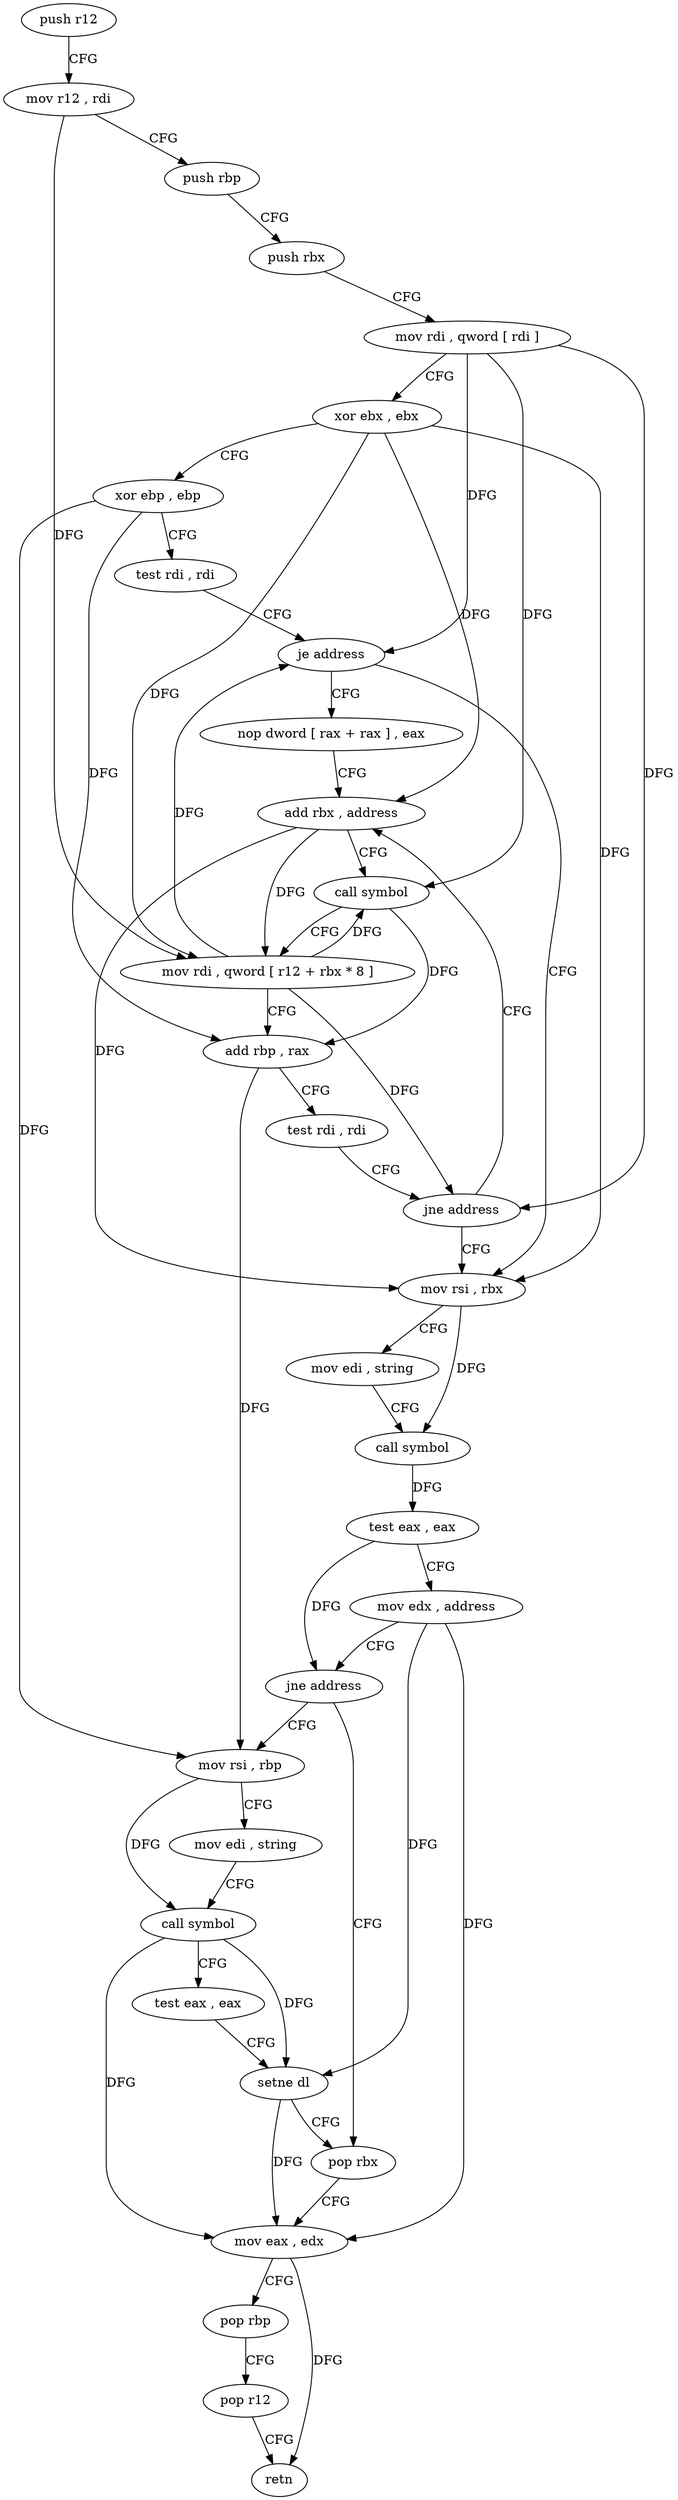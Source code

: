 digraph "func" {
"4260736" [label = "push r12" ]
"4260738" [label = "mov r12 , rdi" ]
"4260741" [label = "push rbp" ]
"4260742" [label = "push rbx" ]
"4260743" [label = "mov rdi , qword [ rdi ]" ]
"4260746" [label = "xor ebx , ebx" ]
"4260748" [label = "xor ebp , ebp" ]
"4260750" [label = "test rdi , rdi" ]
"4260753" [label = "je address" ]
"4260781" [label = "mov rsi , rbx" ]
"4260755" [label = "nop dword [ rax + rax ] , eax" ]
"4260784" [label = "mov edi , string" ]
"4260789" [label = "call symbol" ]
"4260794" [label = "test eax , eax" ]
"4260796" [label = "mov edx , address" ]
"4260801" [label = "jne address" ]
"4260821" [label = "pop rbx" ]
"4260803" [label = "mov rsi , rbp" ]
"4260760" [label = "add rbx , address" ]
"4260822" [label = "mov eax , edx" ]
"4260824" [label = "pop rbp" ]
"4260825" [label = "pop r12" ]
"4260827" [label = "retn" ]
"4260806" [label = "mov edi , string" ]
"4260811" [label = "call symbol" ]
"4260816" [label = "test eax , eax" ]
"4260818" [label = "setne dl" ]
"4260764" [label = "call symbol" ]
"4260769" [label = "mov rdi , qword [ r12 + rbx * 8 ]" ]
"4260773" [label = "add rbp , rax" ]
"4260776" [label = "test rdi , rdi" ]
"4260779" [label = "jne address" ]
"4260736" -> "4260738" [ label = "CFG" ]
"4260738" -> "4260741" [ label = "CFG" ]
"4260738" -> "4260769" [ label = "DFG" ]
"4260741" -> "4260742" [ label = "CFG" ]
"4260742" -> "4260743" [ label = "CFG" ]
"4260743" -> "4260746" [ label = "CFG" ]
"4260743" -> "4260753" [ label = "DFG" ]
"4260743" -> "4260764" [ label = "DFG" ]
"4260743" -> "4260779" [ label = "DFG" ]
"4260746" -> "4260748" [ label = "CFG" ]
"4260746" -> "4260781" [ label = "DFG" ]
"4260746" -> "4260760" [ label = "DFG" ]
"4260746" -> "4260769" [ label = "DFG" ]
"4260748" -> "4260750" [ label = "CFG" ]
"4260748" -> "4260803" [ label = "DFG" ]
"4260748" -> "4260773" [ label = "DFG" ]
"4260750" -> "4260753" [ label = "CFG" ]
"4260753" -> "4260781" [ label = "CFG" ]
"4260753" -> "4260755" [ label = "CFG" ]
"4260781" -> "4260784" [ label = "CFG" ]
"4260781" -> "4260789" [ label = "DFG" ]
"4260755" -> "4260760" [ label = "CFG" ]
"4260784" -> "4260789" [ label = "CFG" ]
"4260789" -> "4260794" [ label = "DFG" ]
"4260794" -> "4260796" [ label = "CFG" ]
"4260794" -> "4260801" [ label = "DFG" ]
"4260796" -> "4260801" [ label = "CFG" ]
"4260796" -> "4260822" [ label = "DFG" ]
"4260796" -> "4260818" [ label = "DFG" ]
"4260801" -> "4260821" [ label = "CFG" ]
"4260801" -> "4260803" [ label = "CFG" ]
"4260821" -> "4260822" [ label = "CFG" ]
"4260803" -> "4260806" [ label = "CFG" ]
"4260803" -> "4260811" [ label = "DFG" ]
"4260760" -> "4260764" [ label = "CFG" ]
"4260760" -> "4260781" [ label = "DFG" ]
"4260760" -> "4260769" [ label = "DFG" ]
"4260822" -> "4260824" [ label = "CFG" ]
"4260822" -> "4260827" [ label = "DFG" ]
"4260824" -> "4260825" [ label = "CFG" ]
"4260825" -> "4260827" [ label = "CFG" ]
"4260806" -> "4260811" [ label = "CFG" ]
"4260811" -> "4260816" [ label = "CFG" ]
"4260811" -> "4260822" [ label = "DFG" ]
"4260811" -> "4260818" [ label = "DFG" ]
"4260816" -> "4260818" [ label = "CFG" ]
"4260818" -> "4260821" [ label = "CFG" ]
"4260818" -> "4260822" [ label = "DFG" ]
"4260764" -> "4260769" [ label = "CFG" ]
"4260764" -> "4260773" [ label = "DFG" ]
"4260769" -> "4260773" [ label = "CFG" ]
"4260769" -> "4260753" [ label = "DFG" ]
"4260769" -> "4260764" [ label = "DFG" ]
"4260769" -> "4260779" [ label = "DFG" ]
"4260773" -> "4260776" [ label = "CFG" ]
"4260773" -> "4260803" [ label = "DFG" ]
"4260776" -> "4260779" [ label = "CFG" ]
"4260779" -> "4260760" [ label = "CFG" ]
"4260779" -> "4260781" [ label = "CFG" ]
}
